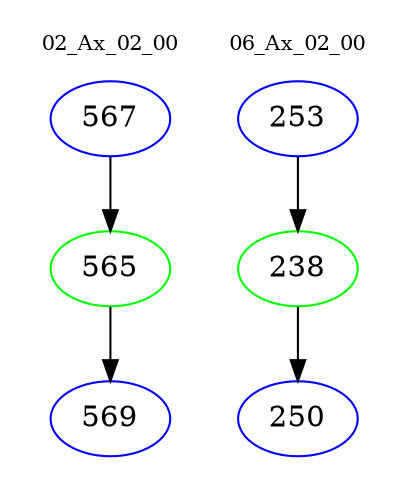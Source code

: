 digraph{
subgraph cluster_0 {
color = white
label = "02_Ax_02_00";
fontsize=10;
T0_567 [label="567", color="blue"]
T0_567 -> T0_565 [color="black"]
T0_565 [label="565", color="green"]
T0_565 -> T0_569 [color="black"]
T0_569 [label="569", color="blue"]
}
subgraph cluster_1 {
color = white
label = "06_Ax_02_00";
fontsize=10;
T1_253 [label="253", color="blue"]
T1_253 -> T1_238 [color="black"]
T1_238 [label="238", color="green"]
T1_238 -> T1_250 [color="black"]
T1_250 [label="250", color="blue"]
}
}
